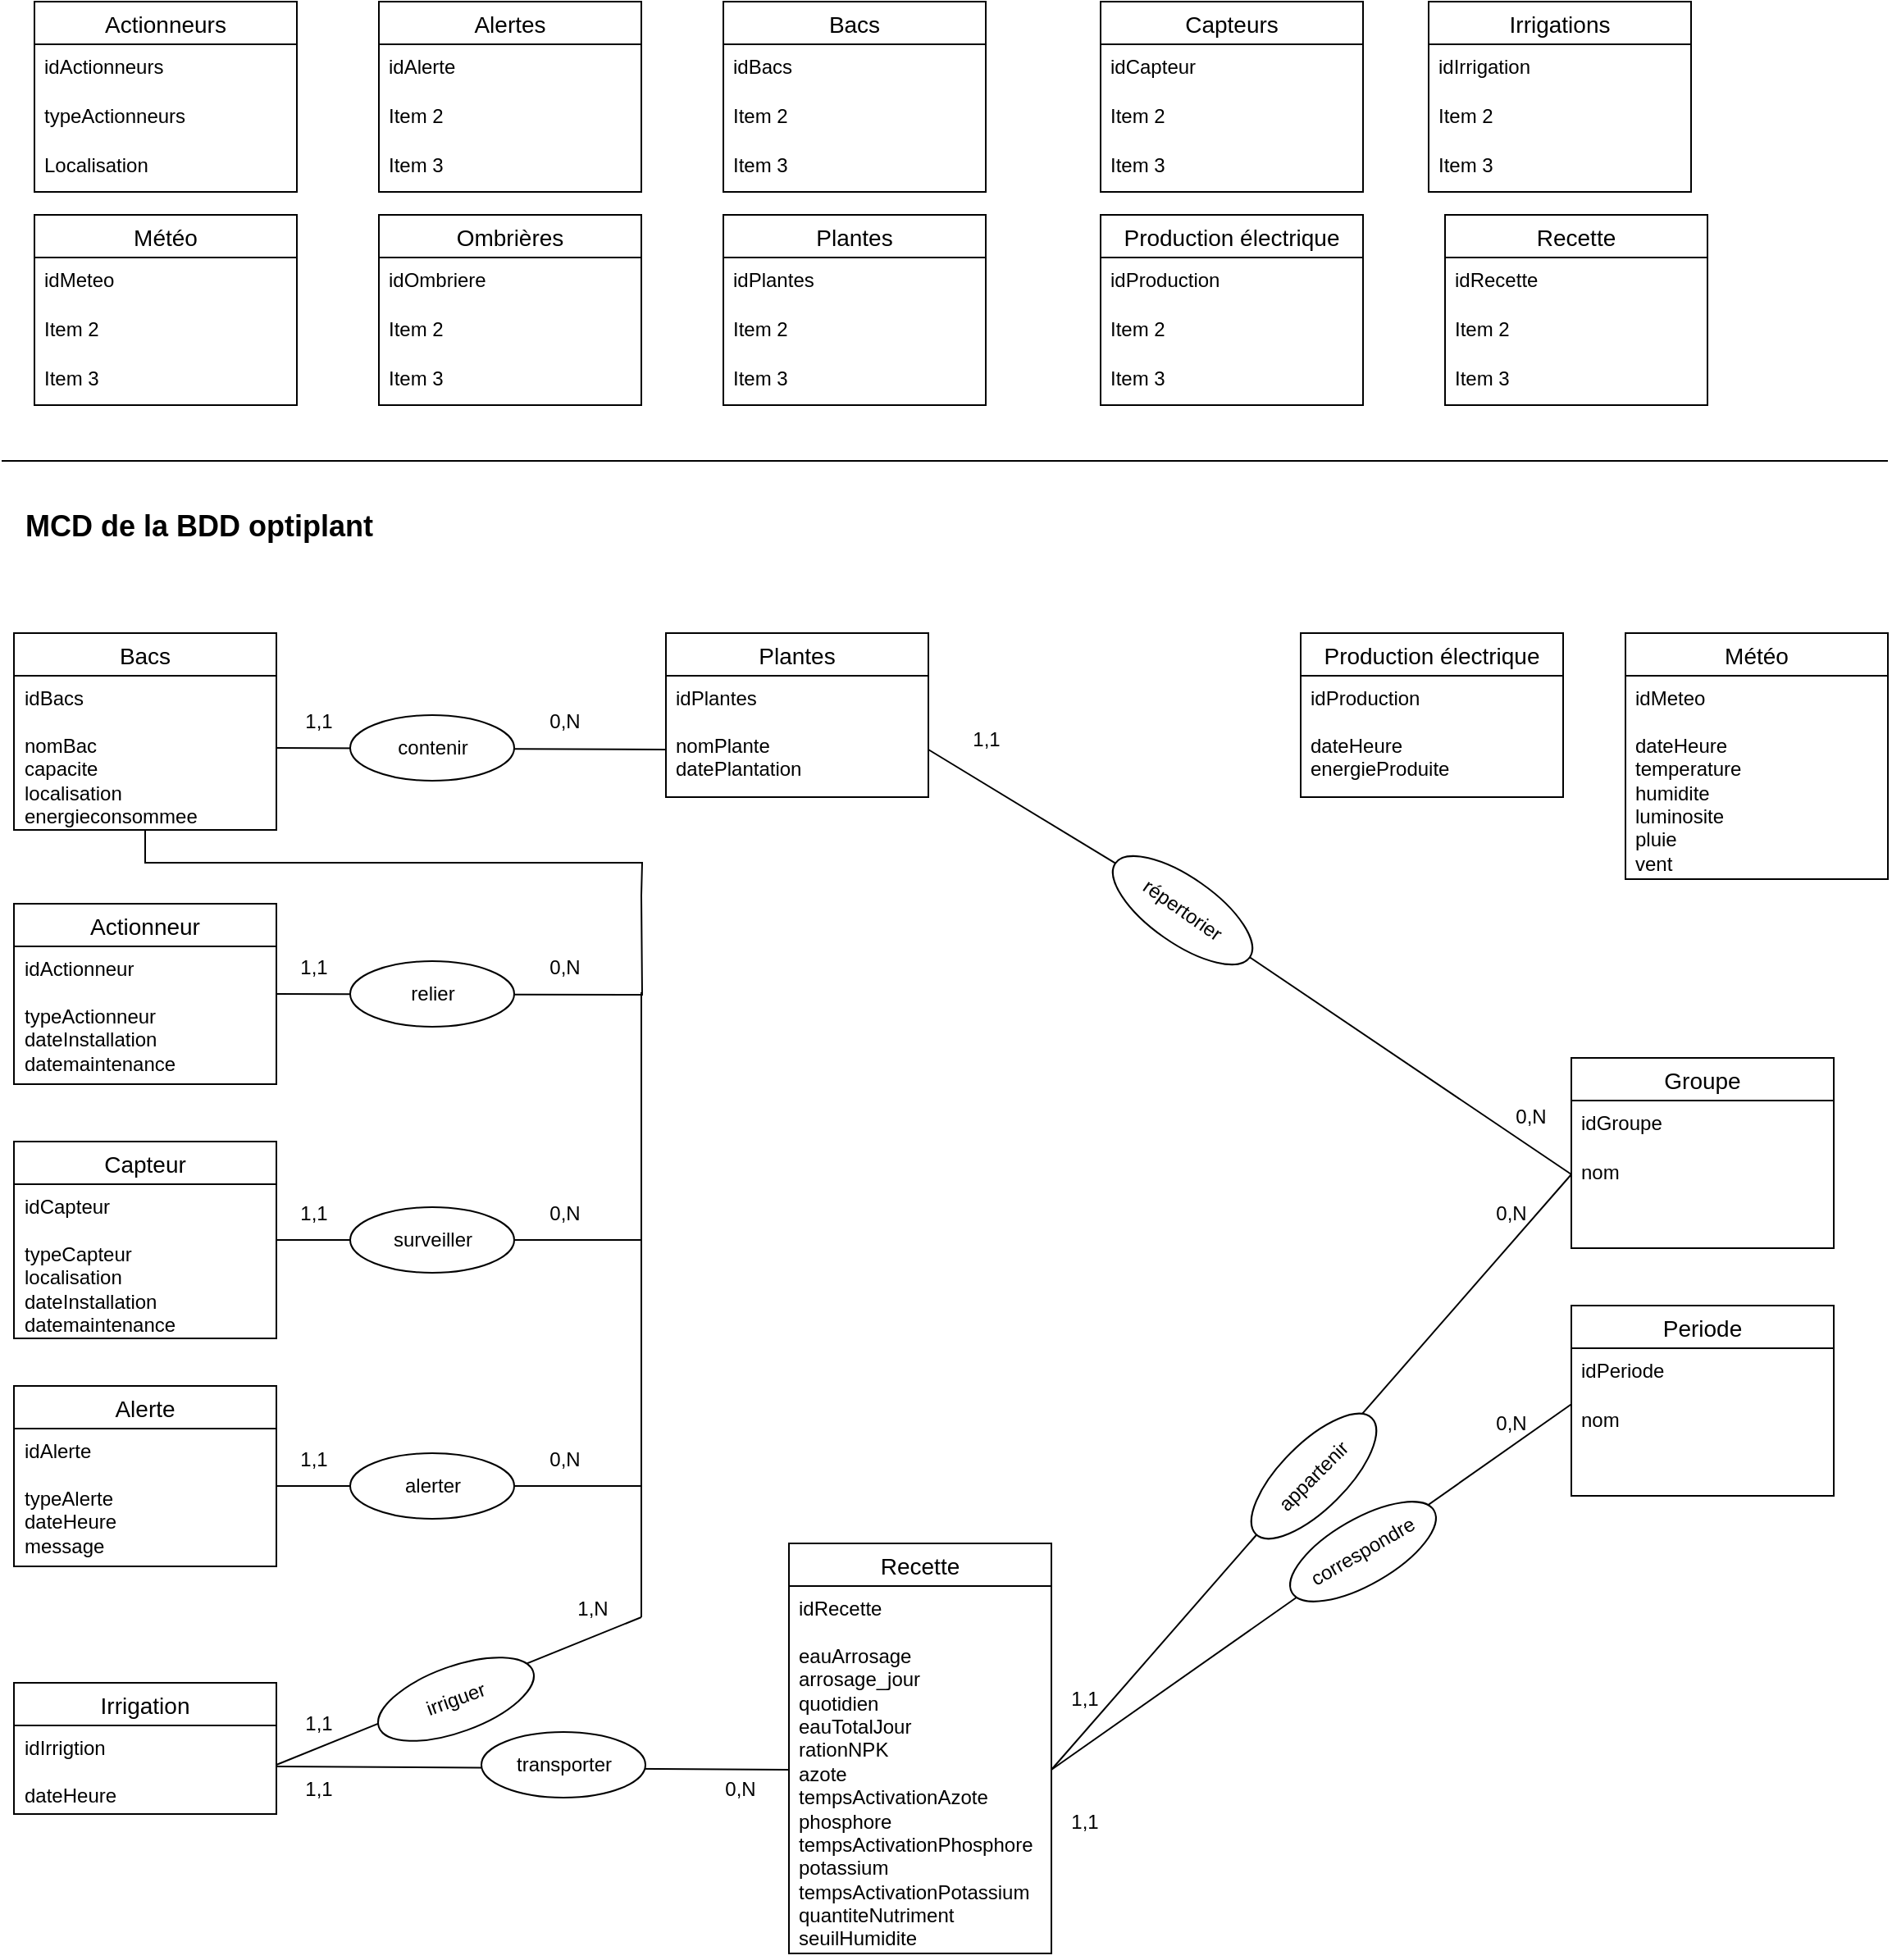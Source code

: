 <mxfile version="26.0.16">
  <diagram name="MCD" id="uWJ0e3N0dm7fcI5BOGlj">
    <mxGraphModel dx="1399" dy="1093" grid="1" gridSize="10" guides="1" tooltips="1" connect="1" arrows="1" fold="1" page="1" pageScale="1" pageWidth="1169" pageHeight="1654" math="0" shadow="0">
      <root>
        <mxCell id="T9H4gMGK_s0aDdUB7x26-0" />
        <mxCell id="T9H4gMGK_s0aDdUB7x26-1" parent="T9H4gMGK_s0aDdUB7x26-0" />
        <mxCell id="T9H4gMGK_s0aDdUB7x26-2" value="Actionneurs" style="swimlane;fontStyle=0;childLayout=stackLayout;horizontal=1;startSize=26;horizontalStack=0;resizeParent=1;resizeParentMax=0;resizeLast=0;collapsible=1;marginBottom=0;align=center;fontSize=14;movable=1;resizable=1;rotatable=1;deletable=1;editable=1;locked=0;connectable=1;" parent="T9H4gMGK_s0aDdUB7x26-1" vertex="1">
          <mxGeometry x="30" y="40" width="160" height="116" as="geometry" />
        </mxCell>
        <mxCell id="T9H4gMGK_s0aDdUB7x26-3" value="idActionneurs" style="text;strokeColor=none;fillColor=none;spacingLeft=4;spacingRight=4;overflow=hidden;rotatable=0;points=[[0,0.5],[1,0.5]];portConstraint=eastwest;fontSize=12;whiteSpace=wrap;html=1;" parent="T9H4gMGK_s0aDdUB7x26-2" vertex="1">
          <mxGeometry y="26" width="160" height="30" as="geometry" />
        </mxCell>
        <mxCell id="T9H4gMGK_s0aDdUB7x26-4" value="typeActionneurs" style="text;strokeColor=none;fillColor=none;spacingLeft=4;spacingRight=4;overflow=hidden;rotatable=0;points=[[0,0.5],[1,0.5]];portConstraint=eastwest;fontSize=12;whiteSpace=wrap;html=1;" parent="T9H4gMGK_s0aDdUB7x26-2" vertex="1">
          <mxGeometry y="56" width="160" height="30" as="geometry" />
        </mxCell>
        <mxCell id="T9H4gMGK_s0aDdUB7x26-5" value="Localisation" style="text;strokeColor=none;fillColor=none;spacingLeft=4;spacingRight=4;overflow=hidden;rotatable=0;points=[[0,0.5],[1,0.5]];portConstraint=eastwest;fontSize=12;whiteSpace=wrap;html=1;" parent="T9H4gMGK_s0aDdUB7x26-2" vertex="1">
          <mxGeometry y="86" width="160" height="30" as="geometry" />
        </mxCell>
        <mxCell id="T9H4gMGK_s0aDdUB7x26-6" value="Alertes" style="swimlane;fontStyle=0;childLayout=stackLayout;horizontal=1;startSize=26;horizontalStack=0;resizeParent=1;resizeParentMax=0;resizeLast=0;collapsible=1;marginBottom=0;align=center;fontSize=14;" parent="T9H4gMGK_s0aDdUB7x26-1" vertex="1">
          <mxGeometry x="240" y="40" width="160" height="116" as="geometry" />
        </mxCell>
        <mxCell id="T9H4gMGK_s0aDdUB7x26-7" value="idAlerte" style="text;strokeColor=none;fillColor=none;spacingLeft=4;spacingRight=4;overflow=hidden;rotatable=0;points=[[0,0.5],[1,0.5]];portConstraint=eastwest;fontSize=12;whiteSpace=wrap;html=1;" parent="T9H4gMGK_s0aDdUB7x26-6" vertex="1">
          <mxGeometry y="26" width="160" height="30" as="geometry" />
        </mxCell>
        <mxCell id="T9H4gMGK_s0aDdUB7x26-8" value="Item 2" style="text;strokeColor=none;fillColor=none;spacingLeft=4;spacingRight=4;overflow=hidden;rotatable=0;points=[[0,0.5],[1,0.5]];portConstraint=eastwest;fontSize=12;whiteSpace=wrap;html=1;" parent="T9H4gMGK_s0aDdUB7x26-6" vertex="1">
          <mxGeometry y="56" width="160" height="30" as="geometry" />
        </mxCell>
        <mxCell id="T9H4gMGK_s0aDdUB7x26-9" value="Item 3" style="text;strokeColor=none;fillColor=none;spacingLeft=4;spacingRight=4;overflow=hidden;rotatable=0;points=[[0,0.5],[1,0.5]];portConstraint=eastwest;fontSize=12;whiteSpace=wrap;html=1;" parent="T9H4gMGK_s0aDdUB7x26-6" vertex="1">
          <mxGeometry y="86" width="160" height="30" as="geometry" />
        </mxCell>
        <mxCell id="T9H4gMGK_s0aDdUB7x26-10" value="Bacs" style="swimlane;fontStyle=0;childLayout=stackLayout;horizontal=1;startSize=26;horizontalStack=0;resizeParent=1;resizeParentMax=0;resizeLast=0;collapsible=1;marginBottom=0;align=center;fontSize=14;" parent="T9H4gMGK_s0aDdUB7x26-1" vertex="1">
          <mxGeometry x="450" y="40" width="160" height="116" as="geometry" />
        </mxCell>
        <mxCell id="T9H4gMGK_s0aDdUB7x26-11" value="idBacs" style="text;strokeColor=none;fillColor=none;spacingLeft=4;spacingRight=4;overflow=hidden;rotatable=0;points=[[0,0.5],[1,0.5]];portConstraint=eastwest;fontSize=12;whiteSpace=wrap;html=1;" parent="T9H4gMGK_s0aDdUB7x26-10" vertex="1">
          <mxGeometry y="26" width="160" height="30" as="geometry" />
        </mxCell>
        <mxCell id="T9H4gMGK_s0aDdUB7x26-12" value="Item 2" style="text;strokeColor=none;fillColor=none;spacingLeft=4;spacingRight=4;overflow=hidden;rotatable=0;points=[[0,0.5],[1,0.5]];portConstraint=eastwest;fontSize=12;whiteSpace=wrap;html=1;" parent="T9H4gMGK_s0aDdUB7x26-10" vertex="1">
          <mxGeometry y="56" width="160" height="30" as="geometry" />
        </mxCell>
        <mxCell id="T9H4gMGK_s0aDdUB7x26-13" value="Item 3" style="text;strokeColor=none;fillColor=none;spacingLeft=4;spacingRight=4;overflow=hidden;rotatable=0;points=[[0,0.5],[1,0.5]];portConstraint=eastwest;fontSize=12;whiteSpace=wrap;html=1;" parent="T9H4gMGK_s0aDdUB7x26-10" vertex="1">
          <mxGeometry y="86" width="160" height="30" as="geometry" />
        </mxCell>
        <mxCell id="T9H4gMGK_s0aDdUB7x26-14" value="Capteurs" style="swimlane;fontStyle=0;childLayout=stackLayout;horizontal=1;startSize=26;horizontalStack=0;resizeParent=1;resizeParentMax=0;resizeLast=0;collapsible=1;marginBottom=0;align=center;fontSize=14;" parent="T9H4gMGK_s0aDdUB7x26-1" vertex="1">
          <mxGeometry x="680" y="40" width="160" height="116" as="geometry" />
        </mxCell>
        <mxCell id="T9H4gMGK_s0aDdUB7x26-15" value="idCapteur" style="text;strokeColor=none;fillColor=none;spacingLeft=4;spacingRight=4;overflow=hidden;rotatable=0;points=[[0,0.5],[1,0.5]];portConstraint=eastwest;fontSize=12;whiteSpace=wrap;html=1;" parent="T9H4gMGK_s0aDdUB7x26-14" vertex="1">
          <mxGeometry y="26" width="160" height="30" as="geometry" />
        </mxCell>
        <mxCell id="T9H4gMGK_s0aDdUB7x26-16" value="Item 2" style="text;strokeColor=none;fillColor=none;spacingLeft=4;spacingRight=4;overflow=hidden;rotatable=0;points=[[0,0.5],[1,0.5]];portConstraint=eastwest;fontSize=12;whiteSpace=wrap;html=1;" parent="T9H4gMGK_s0aDdUB7x26-14" vertex="1">
          <mxGeometry y="56" width="160" height="30" as="geometry" />
        </mxCell>
        <mxCell id="T9H4gMGK_s0aDdUB7x26-17" value="Item 3" style="text;strokeColor=none;fillColor=none;spacingLeft=4;spacingRight=4;overflow=hidden;rotatable=0;points=[[0,0.5],[1,0.5]];portConstraint=eastwest;fontSize=12;whiteSpace=wrap;html=1;" parent="T9H4gMGK_s0aDdUB7x26-14" vertex="1">
          <mxGeometry y="86" width="160" height="30" as="geometry" />
        </mxCell>
        <mxCell id="T9H4gMGK_s0aDdUB7x26-18" value="Irrigations" style="swimlane;fontStyle=0;childLayout=stackLayout;horizontal=1;startSize=26;horizontalStack=0;resizeParent=1;resizeParentMax=0;resizeLast=0;collapsible=1;marginBottom=0;align=center;fontSize=14;" parent="T9H4gMGK_s0aDdUB7x26-1" vertex="1">
          <mxGeometry x="880" y="40" width="160" height="116" as="geometry" />
        </mxCell>
        <mxCell id="T9H4gMGK_s0aDdUB7x26-19" value="idIrrigation" style="text;strokeColor=none;fillColor=none;spacingLeft=4;spacingRight=4;overflow=hidden;rotatable=0;points=[[0,0.5],[1,0.5]];portConstraint=eastwest;fontSize=12;whiteSpace=wrap;html=1;" parent="T9H4gMGK_s0aDdUB7x26-18" vertex="1">
          <mxGeometry y="26" width="160" height="30" as="geometry" />
        </mxCell>
        <mxCell id="T9H4gMGK_s0aDdUB7x26-20" value="Item 2" style="text;strokeColor=none;fillColor=none;spacingLeft=4;spacingRight=4;overflow=hidden;rotatable=0;points=[[0,0.5],[1,0.5]];portConstraint=eastwest;fontSize=12;whiteSpace=wrap;html=1;" parent="T9H4gMGK_s0aDdUB7x26-18" vertex="1">
          <mxGeometry y="56" width="160" height="30" as="geometry" />
        </mxCell>
        <mxCell id="T9H4gMGK_s0aDdUB7x26-21" value="Item 3" style="text;strokeColor=none;fillColor=none;spacingLeft=4;spacingRight=4;overflow=hidden;rotatable=0;points=[[0,0.5],[1,0.5]];portConstraint=eastwest;fontSize=12;whiteSpace=wrap;html=1;" parent="T9H4gMGK_s0aDdUB7x26-18" vertex="1">
          <mxGeometry y="86" width="160" height="30" as="geometry" />
        </mxCell>
        <mxCell id="T9H4gMGK_s0aDdUB7x26-22" value="Météo" style="swimlane;fontStyle=0;childLayout=stackLayout;horizontal=1;startSize=26;horizontalStack=0;resizeParent=1;resizeParentMax=0;resizeLast=0;collapsible=1;marginBottom=0;align=center;fontSize=14;" parent="T9H4gMGK_s0aDdUB7x26-1" vertex="1">
          <mxGeometry x="30" y="170" width="160" height="116" as="geometry" />
        </mxCell>
        <mxCell id="T9H4gMGK_s0aDdUB7x26-23" value="idMeteo" style="text;strokeColor=none;fillColor=none;spacingLeft=4;spacingRight=4;overflow=hidden;rotatable=0;points=[[0,0.5],[1,0.5]];portConstraint=eastwest;fontSize=12;whiteSpace=wrap;html=1;" parent="T9H4gMGK_s0aDdUB7x26-22" vertex="1">
          <mxGeometry y="26" width="160" height="30" as="geometry" />
        </mxCell>
        <mxCell id="T9H4gMGK_s0aDdUB7x26-24" value="Item 2" style="text;strokeColor=none;fillColor=none;spacingLeft=4;spacingRight=4;overflow=hidden;rotatable=0;points=[[0,0.5],[1,0.5]];portConstraint=eastwest;fontSize=12;whiteSpace=wrap;html=1;" parent="T9H4gMGK_s0aDdUB7x26-22" vertex="1">
          <mxGeometry y="56" width="160" height="30" as="geometry" />
        </mxCell>
        <mxCell id="T9H4gMGK_s0aDdUB7x26-25" value="Item 3" style="text;strokeColor=none;fillColor=none;spacingLeft=4;spacingRight=4;overflow=hidden;rotatable=0;points=[[0,0.5],[1,0.5]];portConstraint=eastwest;fontSize=12;whiteSpace=wrap;html=1;" parent="T9H4gMGK_s0aDdUB7x26-22" vertex="1">
          <mxGeometry y="86" width="160" height="30" as="geometry" />
        </mxCell>
        <mxCell id="T9H4gMGK_s0aDdUB7x26-26" value="Ombrières" style="swimlane;fontStyle=0;childLayout=stackLayout;horizontal=1;startSize=26;horizontalStack=0;resizeParent=1;resizeParentMax=0;resizeLast=0;collapsible=1;marginBottom=0;align=center;fontSize=14;" parent="T9H4gMGK_s0aDdUB7x26-1" vertex="1">
          <mxGeometry x="240" y="170" width="160" height="116" as="geometry" />
        </mxCell>
        <mxCell id="T9H4gMGK_s0aDdUB7x26-27" value="idOmbriere" style="text;strokeColor=none;fillColor=none;spacingLeft=4;spacingRight=4;overflow=hidden;rotatable=0;points=[[0,0.5],[1,0.5]];portConstraint=eastwest;fontSize=12;whiteSpace=wrap;html=1;" parent="T9H4gMGK_s0aDdUB7x26-26" vertex="1">
          <mxGeometry y="26" width="160" height="30" as="geometry" />
        </mxCell>
        <mxCell id="T9H4gMGK_s0aDdUB7x26-28" value="Item 2" style="text;strokeColor=none;fillColor=none;spacingLeft=4;spacingRight=4;overflow=hidden;rotatable=0;points=[[0,0.5],[1,0.5]];portConstraint=eastwest;fontSize=12;whiteSpace=wrap;html=1;" parent="T9H4gMGK_s0aDdUB7x26-26" vertex="1">
          <mxGeometry y="56" width="160" height="30" as="geometry" />
        </mxCell>
        <mxCell id="T9H4gMGK_s0aDdUB7x26-29" value="Item 3" style="text;strokeColor=none;fillColor=none;spacingLeft=4;spacingRight=4;overflow=hidden;rotatable=0;points=[[0,0.5],[1,0.5]];portConstraint=eastwest;fontSize=12;whiteSpace=wrap;html=1;" parent="T9H4gMGK_s0aDdUB7x26-26" vertex="1">
          <mxGeometry y="86" width="160" height="30" as="geometry" />
        </mxCell>
        <mxCell id="T9H4gMGK_s0aDdUB7x26-30" value="Plantes" style="swimlane;fontStyle=0;childLayout=stackLayout;horizontal=1;startSize=26;horizontalStack=0;resizeParent=1;resizeParentMax=0;resizeLast=0;collapsible=1;marginBottom=0;align=center;fontSize=14;" parent="T9H4gMGK_s0aDdUB7x26-1" vertex="1">
          <mxGeometry x="450" y="170" width="160" height="116" as="geometry" />
        </mxCell>
        <mxCell id="T9H4gMGK_s0aDdUB7x26-31" value="idPlantes" style="text;strokeColor=none;fillColor=none;spacingLeft=4;spacingRight=4;overflow=hidden;rotatable=0;points=[[0,0.5],[1,0.5]];portConstraint=eastwest;fontSize=12;whiteSpace=wrap;html=1;" parent="T9H4gMGK_s0aDdUB7x26-30" vertex="1">
          <mxGeometry y="26" width="160" height="30" as="geometry" />
        </mxCell>
        <mxCell id="T9H4gMGK_s0aDdUB7x26-32" value="Item 2" style="text;strokeColor=none;fillColor=none;spacingLeft=4;spacingRight=4;overflow=hidden;rotatable=0;points=[[0,0.5],[1,0.5]];portConstraint=eastwest;fontSize=12;whiteSpace=wrap;html=1;" parent="T9H4gMGK_s0aDdUB7x26-30" vertex="1">
          <mxGeometry y="56" width="160" height="30" as="geometry" />
        </mxCell>
        <mxCell id="T9H4gMGK_s0aDdUB7x26-33" value="Item 3" style="text;strokeColor=none;fillColor=none;spacingLeft=4;spacingRight=4;overflow=hidden;rotatable=0;points=[[0,0.5],[1,0.5]];portConstraint=eastwest;fontSize=12;whiteSpace=wrap;html=1;" parent="T9H4gMGK_s0aDdUB7x26-30" vertex="1">
          <mxGeometry y="86" width="160" height="30" as="geometry" />
        </mxCell>
        <mxCell id="T9H4gMGK_s0aDdUB7x26-34" value="Production électrique" style="swimlane;fontStyle=0;childLayout=stackLayout;horizontal=1;startSize=26;horizontalStack=0;resizeParent=1;resizeParentMax=0;resizeLast=0;collapsible=1;marginBottom=0;align=center;fontSize=14;" parent="T9H4gMGK_s0aDdUB7x26-1" vertex="1">
          <mxGeometry x="680" y="170" width="160" height="116" as="geometry" />
        </mxCell>
        <mxCell id="T9H4gMGK_s0aDdUB7x26-35" value="idProduction" style="text;strokeColor=none;fillColor=none;spacingLeft=4;spacingRight=4;overflow=hidden;rotatable=0;points=[[0,0.5],[1,0.5]];portConstraint=eastwest;fontSize=12;whiteSpace=wrap;html=1;" parent="T9H4gMGK_s0aDdUB7x26-34" vertex="1">
          <mxGeometry y="26" width="160" height="30" as="geometry" />
        </mxCell>
        <mxCell id="T9H4gMGK_s0aDdUB7x26-36" value="Item 2" style="text;strokeColor=none;fillColor=none;spacingLeft=4;spacingRight=4;overflow=hidden;rotatable=0;points=[[0,0.5],[1,0.5]];portConstraint=eastwest;fontSize=12;whiteSpace=wrap;html=1;" parent="T9H4gMGK_s0aDdUB7x26-34" vertex="1">
          <mxGeometry y="56" width="160" height="30" as="geometry" />
        </mxCell>
        <mxCell id="T9H4gMGK_s0aDdUB7x26-37" value="Item 3" style="text;strokeColor=none;fillColor=none;spacingLeft=4;spacingRight=4;overflow=hidden;rotatable=0;points=[[0,0.5],[1,0.5]];portConstraint=eastwest;fontSize=12;whiteSpace=wrap;html=1;" parent="T9H4gMGK_s0aDdUB7x26-34" vertex="1">
          <mxGeometry y="86" width="160" height="30" as="geometry" />
        </mxCell>
        <mxCell id="T9H4gMGK_s0aDdUB7x26-38" value="Recette" style="swimlane;fontStyle=0;childLayout=stackLayout;horizontal=1;startSize=26;horizontalStack=0;resizeParent=1;resizeParentMax=0;resizeLast=0;collapsible=1;marginBottom=0;align=center;fontSize=14;" parent="T9H4gMGK_s0aDdUB7x26-1" vertex="1">
          <mxGeometry x="890" y="170" width="160" height="116" as="geometry" />
        </mxCell>
        <mxCell id="T9H4gMGK_s0aDdUB7x26-39" value="idRecette" style="text;strokeColor=none;fillColor=none;spacingLeft=4;spacingRight=4;overflow=hidden;rotatable=0;points=[[0,0.5],[1,0.5]];portConstraint=eastwest;fontSize=12;whiteSpace=wrap;html=1;" parent="T9H4gMGK_s0aDdUB7x26-38" vertex="1">
          <mxGeometry y="26" width="160" height="30" as="geometry" />
        </mxCell>
        <mxCell id="T9H4gMGK_s0aDdUB7x26-40" value="Item 2" style="text;strokeColor=none;fillColor=none;spacingLeft=4;spacingRight=4;overflow=hidden;rotatable=0;points=[[0,0.5],[1,0.5]];portConstraint=eastwest;fontSize=12;whiteSpace=wrap;html=1;" parent="T9H4gMGK_s0aDdUB7x26-38" vertex="1">
          <mxGeometry y="56" width="160" height="30" as="geometry" />
        </mxCell>
        <mxCell id="T9H4gMGK_s0aDdUB7x26-41" value="Item 3" style="text;strokeColor=none;fillColor=none;spacingLeft=4;spacingRight=4;overflow=hidden;rotatable=0;points=[[0,0.5],[1,0.5]];portConstraint=eastwest;fontSize=12;whiteSpace=wrap;html=1;" parent="T9H4gMGK_s0aDdUB7x26-38" vertex="1">
          <mxGeometry y="86" width="160" height="30" as="geometry" />
        </mxCell>
        <mxCell id="j0MVk8MpoayFazlEa2W3-0" style="edgeStyle=orthogonalEdgeStyle;rounded=0;orthogonalLoop=1;jettySize=auto;html=1;exitX=0.5;exitY=1;exitDx=0;exitDy=0;endArrow=none;startFill=0;" edge="1" parent="T9H4gMGK_s0aDdUB7x26-1" source="nybgzaofSDxsT-tVlt5b-0">
          <mxGeometry relative="1" as="geometry">
            <mxPoint x="400" y="585" as="targetPoint" />
          </mxGeometry>
        </mxCell>
        <mxCell id="nybgzaofSDxsT-tVlt5b-0" value="Bacs" style="swimlane;fontStyle=0;childLayout=stackLayout;horizontal=1;startSize=26;horizontalStack=0;resizeParent=1;resizeParentMax=0;resizeLast=0;collapsible=1;marginBottom=0;align=center;fontSize=14;" parent="T9H4gMGK_s0aDdUB7x26-1" vertex="1">
          <mxGeometry x="17.5" y="425" width="160" height="120" as="geometry" />
        </mxCell>
        <mxCell id="nybgzaofSDxsT-tVlt5b-1" value="&lt;div&gt;idBacs&lt;/div&gt;&lt;div&gt;&lt;br&gt;&lt;/div&gt;&lt;div&gt;nomBac&lt;/div&gt;&lt;div&gt;capacite&lt;/div&gt;&lt;div&gt;localisation&lt;/div&gt;&lt;div&gt;energieconsommee&lt;/div&gt;&lt;div&gt;&lt;br&gt;&lt;/div&gt;" style="text;strokeColor=none;fillColor=none;spacingLeft=4;spacingRight=4;overflow=hidden;rotatable=0;points=[[0,0.5],[1,0.5]];portConstraint=eastwest;fontSize=12;whiteSpace=wrap;html=1;" parent="nybgzaofSDxsT-tVlt5b-0" vertex="1">
          <mxGeometry y="26" width="160" height="94" as="geometry" />
        </mxCell>
        <mxCell id="nybgzaofSDxsT-tVlt5b-4" value="Plantes" style="swimlane;fontStyle=0;childLayout=stackLayout;horizontal=1;startSize=26;horizontalStack=0;resizeParent=1;resizeParentMax=0;resizeLast=0;collapsible=1;marginBottom=0;align=center;fontSize=14;" parent="T9H4gMGK_s0aDdUB7x26-1" vertex="1">
          <mxGeometry x="415" y="425" width="160" height="100" as="geometry">
            <mxRectangle x="380" y="360" width="90" height="30" as="alternateBounds" />
          </mxGeometry>
        </mxCell>
        <mxCell id="nybgzaofSDxsT-tVlt5b-5" value="&lt;div&gt;idPlantes&lt;/div&gt;&lt;div&gt;&lt;br&gt;&lt;/div&gt;&lt;div&gt;nomPlante&lt;/div&gt;&lt;div&gt;datePlantation&lt;br&gt;&lt;/div&gt;" style="text;strokeColor=none;fillColor=none;spacingLeft=4;spacingRight=4;overflow=hidden;rotatable=0;points=[[0,0.5],[1,0.5]];portConstraint=eastwest;fontSize=12;whiteSpace=wrap;html=1;" parent="nybgzaofSDxsT-tVlt5b-4" vertex="1">
          <mxGeometry y="26" width="160" height="74" as="geometry" />
        </mxCell>
        <mxCell id="nybgzaofSDxsT-tVlt5b-12" value="" style="endArrow=none;html=1;rounded=0;entryX=0;entryY=0.5;entryDx=0;entryDy=0;" parent="T9H4gMGK_s0aDdUB7x26-1" edge="1">
          <mxGeometry relative="1" as="geometry">
            <mxPoint x="177.5" y="495" as="sourcePoint" />
            <mxPoint x="415" y="496" as="targetPoint" />
          </mxGeometry>
        </mxCell>
        <mxCell id="nybgzaofSDxsT-tVlt5b-9" value="contenir" style="ellipse;whiteSpace=wrap;html=1;align=center;" parent="T9H4gMGK_s0aDdUB7x26-1" vertex="1">
          <mxGeometry x="222.5" y="475" width="100" height="40" as="geometry" />
        </mxCell>
        <mxCell id="gFLPSM0X9cLNO_FBiv-f-0" value="1,1" style="text;html=1;align=center;verticalAlign=middle;resizable=0;points=[];autosize=1;strokeColor=none;fillColor=none;" parent="T9H4gMGK_s0aDdUB7x26-1" vertex="1">
          <mxGeometry x="182.5" y="464" width="40" height="30" as="geometry" />
        </mxCell>
        <mxCell id="gFLPSM0X9cLNO_FBiv-f-2" value="0,N" style="text;html=1;align=center;verticalAlign=middle;resizable=0;points=[];autosize=1;strokeColor=none;fillColor=none;" parent="T9H4gMGK_s0aDdUB7x26-1" vertex="1">
          <mxGeometry x="332.5" y="464" width="40" height="30" as="geometry" />
        </mxCell>
        <mxCell id="gFLPSM0X9cLNO_FBiv-f-3" value="" style="endArrow=none;html=1;rounded=0;" parent="T9H4gMGK_s0aDdUB7x26-1" edge="1">
          <mxGeometry width="50" height="50" relative="1" as="geometry">
            <mxPoint x="10" y="320" as="sourcePoint" />
            <mxPoint x="1160" y="320" as="targetPoint" />
          </mxGeometry>
        </mxCell>
        <mxCell id="gFLPSM0X9cLNO_FBiv-f-8" value="Actionneur" style="swimlane;fontStyle=0;childLayout=stackLayout;horizontal=1;startSize=26;horizontalStack=0;resizeParent=1;resizeParentMax=0;resizeLast=0;collapsible=1;marginBottom=0;align=center;fontSize=14;" parent="T9H4gMGK_s0aDdUB7x26-1" vertex="1">
          <mxGeometry x="17.5" y="590" width="160" height="110" as="geometry" />
        </mxCell>
        <mxCell id="gFLPSM0X9cLNO_FBiv-f-9" value="&lt;div&gt;idActionneur&lt;/div&gt;&lt;div&gt;&lt;br&gt;&lt;/div&gt;&lt;div&gt;typeActionneur&lt;/div&gt;&lt;div&gt;dateInstallation&lt;/div&gt;&lt;div&gt;datemaintenance&lt;br&gt;&lt;/div&gt;" style="text;strokeColor=none;fillColor=none;spacingLeft=4;spacingRight=4;overflow=hidden;rotatable=0;points=[[0,0.5],[1,0.5]];portConstraint=eastwest;fontSize=12;whiteSpace=wrap;html=1;" parent="gFLPSM0X9cLNO_FBiv-f-8" vertex="1">
          <mxGeometry y="26" width="160" height="84" as="geometry" />
        </mxCell>
        <mxCell id="gFLPSM0X9cLNO_FBiv-f-16" value="" style="endArrow=none;html=1;rounded=0;edgeStyle=orthogonalEdgeStyle;" parent="T9H4gMGK_s0aDdUB7x26-1" edge="1">
          <mxGeometry relative="1" as="geometry">
            <mxPoint x="177.5" y="645" as="sourcePoint" />
            <mxPoint x="400" y="585" as="targetPoint" />
          </mxGeometry>
        </mxCell>
        <mxCell id="gFLPSM0X9cLNO_FBiv-f-17" value="relier" style="ellipse;whiteSpace=wrap;html=1;align=center;" parent="T9H4gMGK_s0aDdUB7x26-1" vertex="1">
          <mxGeometry x="222.5" y="625" width="100" height="40" as="geometry" />
        </mxCell>
        <mxCell id="gFLPSM0X9cLNO_FBiv-f-18" value="1,1" style="text;html=1;align=center;verticalAlign=middle;resizable=0;points=[];autosize=1;strokeColor=none;fillColor=none;" parent="T9H4gMGK_s0aDdUB7x26-1" vertex="1">
          <mxGeometry x="180" y="614" width="40" height="30" as="geometry" />
        </mxCell>
        <mxCell id="gFLPSM0X9cLNO_FBiv-f-19" value="0,N" style="text;html=1;align=center;verticalAlign=middle;resizable=0;points=[];autosize=1;strokeColor=none;fillColor=none;" parent="T9H4gMGK_s0aDdUB7x26-1" vertex="1">
          <mxGeometry x="332.5" y="614" width="40" height="30" as="geometry" />
        </mxCell>
        <mxCell id="gFLPSM0X9cLNO_FBiv-f-28" value="Capteur" style="swimlane;fontStyle=0;childLayout=stackLayout;horizontal=1;startSize=26;horizontalStack=0;resizeParent=1;resizeParentMax=0;resizeLast=0;collapsible=1;marginBottom=0;align=center;fontSize=14;" parent="T9H4gMGK_s0aDdUB7x26-1" vertex="1">
          <mxGeometry x="17.5" y="735" width="160" height="120" as="geometry" />
        </mxCell>
        <mxCell id="gFLPSM0X9cLNO_FBiv-f-29" value="&lt;div&gt;idCapteur&lt;/div&gt;&lt;div&gt;&lt;br&gt;&lt;/div&gt;&lt;div&gt;typeCapteur&lt;/div&gt;&lt;div&gt;localisation&lt;/div&gt;&lt;div&gt;dateInstallation&lt;/div&gt;&lt;div&gt;datemaintenance&lt;br&gt;&lt;/div&gt;" style="text;strokeColor=none;fillColor=none;spacingLeft=4;spacingRight=4;overflow=hidden;rotatable=0;points=[[0,0.5],[1,0.5]];portConstraint=eastwest;fontSize=12;whiteSpace=wrap;html=1;" parent="gFLPSM0X9cLNO_FBiv-f-28" vertex="1">
          <mxGeometry y="26" width="160" height="94" as="geometry" />
        </mxCell>
        <mxCell id="gFLPSM0X9cLNO_FBiv-f-36" value="" style="endArrow=none;html=1;rounded=0;" parent="T9H4gMGK_s0aDdUB7x26-1" edge="1">
          <mxGeometry relative="1" as="geometry">
            <mxPoint x="177.5" y="795" as="sourcePoint" />
            <mxPoint x="400" y="795" as="targetPoint" />
          </mxGeometry>
        </mxCell>
        <mxCell id="gFLPSM0X9cLNO_FBiv-f-37" value="surveiller" style="ellipse;whiteSpace=wrap;html=1;align=center;" parent="T9H4gMGK_s0aDdUB7x26-1" vertex="1">
          <mxGeometry x="222.5" y="775" width="100" height="40" as="geometry" />
        </mxCell>
        <mxCell id="gFLPSM0X9cLNO_FBiv-f-38" value="1,1" style="text;html=1;align=center;verticalAlign=middle;resizable=0;points=[];autosize=1;strokeColor=none;fillColor=none;" parent="T9H4gMGK_s0aDdUB7x26-1" vertex="1">
          <mxGeometry x="180" y="764" width="40" height="30" as="geometry" />
        </mxCell>
        <mxCell id="gFLPSM0X9cLNO_FBiv-f-39" value="0,N" style="text;html=1;align=center;verticalAlign=middle;resizable=0;points=[];autosize=1;strokeColor=none;fillColor=none;" parent="T9H4gMGK_s0aDdUB7x26-1" vertex="1">
          <mxGeometry x="332.5" y="764" width="40" height="30" as="geometry" />
        </mxCell>
        <mxCell id="gFLPSM0X9cLNO_FBiv-f-40" value="Alerte" style="swimlane;fontStyle=0;childLayout=stackLayout;horizontal=1;startSize=26;horizontalStack=0;resizeParent=1;resizeParentMax=0;resizeLast=0;collapsible=1;marginBottom=0;align=center;fontSize=14;" parent="T9H4gMGK_s0aDdUB7x26-1" vertex="1">
          <mxGeometry x="17.5" y="884" width="160" height="110" as="geometry" />
        </mxCell>
        <mxCell id="gFLPSM0X9cLNO_FBiv-f-41" value="&lt;div&gt;idAlerte&lt;/div&gt;&lt;div&gt;&lt;br&gt;&lt;/div&gt;&lt;div&gt;typeAlerte&lt;/div&gt;&lt;div&gt;dateHeure&lt;/div&gt;&lt;div&gt;message&lt;br&gt;&lt;/div&gt;" style="text;strokeColor=none;fillColor=none;spacingLeft=4;spacingRight=4;overflow=hidden;rotatable=0;points=[[0,0.5],[1,0.5]];portConstraint=eastwest;fontSize=12;whiteSpace=wrap;html=1;" parent="gFLPSM0X9cLNO_FBiv-f-40" vertex="1">
          <mxGeometry y="26" width="160" height="84" as="geometry" />
        </mxCell>
        <mxCell id="gFLPSM0X9cLNO_FBiv-f-48" value="" style="endArrow=none;html=1;rounded=0;" parent="T9H4gMGK_s0aDdUB7x26-1" edge="1">
          <mxGeometry relative="1" as="geometry">
            <mxPoint x="177.5" y="945" as="sourcePoint" />
            <mxPoint x="400" y="945" as="targetPoint" />
          </mxGeometry>
        </mxCell>
        <mxCell id="gFLPSM0X9cLNO_FBiv-f-49" value="alerter" style="ellipse;whiteSpace=wrap;html=1;align=center;" parent="T9H4gMGK_s0aDdUB7x26-1" vertex="1">
          <mxGeometry x="222.5" y="925" width="100" height="40" as="geometry" />
        </mxCell>
        <mxCell id="gFLPSM0X9cLNO_FBiv-f-50" value="1,1" style="text;html=1;align=center;verticalAlign=middle;resizable=0;points=[];autosize=1;strokeColor=none;fillColor=none;" parent="T9H4gMGK_s0aDdUB7x26-1" vertex="1">
          <mxGeometry x="180" y="914" width="40" height="30" as="geometry" />
        </mxCell>
        <mxCell id="gFLPSM0X9cLNO_FBiv-f-51" value="0,N" style="text;html=1;align=center;verticalAlign=middle;resizable=0;points=[];autosize=1;strokeColor=none;fillColor=none;" parent="T9H4gMGK_s0aDdUB7x26-1" vertex="1">
          <mxGeometry x="332.5" y="914" width="40" height="30" as="geometry" />
        </mxCell>
        <mxCell id="gFLPSM0X9cLNO_FBiv-f-129" value="0,N" style="text;html=1;align=center;verticalAlign=middle;resizable=0;points=[];autosize=1;strokeColor=none;fillColor=none;" parent="T9H4gMGK_s0aDdUB7x26-1" vertex="1">
          <mxGeometry x="922" y="705" width="40" height="30" as="geometry" />
        </mxCell>
        <mxCell id="gFLPSM0X9cLNO_FBiv-f-131" value="&amp;nbsp;" style="text;strokeColor=none;fillColor=none;spacingLeft=4;spacingRight=4;overflow=hidden;rotatable=0;points=[[0,0.5],[1,0.5]];portConstraint=eastwest;fontSize=12;whiteSpace=wrap;html=1;" parent="T9H4gMGK_s0aDdUB7x26-1" vertex="1">
          <mxGeometry x="938.5" y="764" width="160" height="30" as="geometry" />
        </mxCell>
        <mxCell id="gFLPSM0X9cLNO_FBiv-f-145" value="Groupe" style="swimlane;fontStyle=0;childLayout=stackLayout;horizontal=1;startSize=26;horizontalStack=0;resizeParent=1;resizeParentMax=0;resizeLast=0;collapsible=1;marginBottom=0;align=center;fontSize=14;" parent="T9H4gMGK_s0aDdUB7x26-1" vertex="1">
          <mxGeometry x="967" y="684" width="160" height="116" as="geometry">
            <mxRectangle x="380" y="360" width="90" height="30" as="alternateBounds" />
          </mxGeometry>
        </mxCell>
        <mxCell id="gFLPSM0X9cLNO_FBiv-f-146" value="idGroupe" style="text;strokeColor=none;fillColor=none;spacingLeft=4;spacingRight=4;overflow=hidden;rotatable=0;points=[[0,0.5],[1,0.5]];portConstraint=eastwest;fontSize=12;whiteSpace=wrap;html=1;" parent="gFLPSM0X9cLNO_FBiv-f-145" vertex="1">
          <mxGeometry y="26" width="160" height="30" as="geometry" />
        </mxCell>
        <mxCell id="gFLPSM0X9cLNO_FBiv-f-147" value="nom" style="text;strokeColor=none;fillColor=none;spacingLeft=4;spacingRight=4;overflow=hidden;rotatable=0;points=[[0,0.5],[1,0.5]];portConstraint=eastwest;fontSize=12;whiteSpace=wrap;html=1;" parent="gFLPSM0X9cLNO_FBiv-f-145" vertex="1">
          <mxGeometry y="56" width="160" height="30" as="geometry" />
        </mxCell>
        <mxCell id="gFLPSM0X9cLNO_FBiv-f-148" value="&amp;nbsp;" style="text;strokeColor=none;fillColor=none;spacingLeft=4;spacingRight=4;overflow=hidden;rotatable=0;points=[[0,0.5],[1,0.5]];portConstraint=eastwest;fontSize=12;whiteSpace=wrap;html=1;" parent="gFLPSM0X9cLNO_FBiv-f-145" vertex="1">
          <mxGeometry y="86" width="160" height="30" as="geometry" />
        </mxCell>
        <mxCell id="gFLPSM0X9cLNO_FBiv-f-149" value="" style="endArrow=none;html=1;rounded=0;entryX=0;entryY=0.5;entryDx=0;entryDy=0;exitX=1;exitY=0.5;exitDx=0;exitDy=0;" parent="T9H4gMGK_s0aDdUB7x26-1" target="gFLPSM0X9cLNO_FBiv-f-147" edge="1" source="gFLPSM0X9cLNO_FBiv-f-178">
          <mxGeometry relative="1" as="geometry">
            <mxPoint x="660" y="1165" as="sourcePoint" />
            <mxPoint x="692.5" y="1245" as="targetPoint" />
          </mxGeometry>
        </mxCell>
        <mxCell id="gFLPSM0X9cLNO_FBiv-f-150" value="appartenir" style="ellipse;whiteSpace=wrap;html=1;align=center;rotation=-45;" parent="T9H4gMGK_s0aDdUB7x26-1" vertex="1">
          <mxGeometry x="760" y="919" width="100" height="40" as="geometry" />
        </mxCell>
        <mxCell id="gFLPSM0X9cLNO_FBiv-f-151" value="1,1" style="text;html=1;align=center;verticalAlign=middle;resizable=0;points=[];autosize=1;strokeColor=none;fillColor=none;" parent="T9H4gMGK_s0aDdUB7x26-1" vertex="1">
          <mxGeometry x="650" y="1135" width="40" height="30" as="geometry" />
        </mxCell>
        <mxCell id="gFLPSM0X9cLNO_FBiv-f-152" value="0,N" style="text;html=1;align=center;verticalAlign=middle;resizable=0;points=[];autosize=1;strokeColor=none;fillColor=none;" parent="T9H4gMGK_s0aDdUB7x26-1" vertex="1">
          <mxGeometry x="910" y="764" width="40" height="30" as="geometry" />
        </mxCell>
        <mxCell id="gFLPSM0X9cLNO_FBiv-f-153" value="&amp;nbsp;" style="text;strokeColor=none;fillColor=none;spacingLeft=4;spacingRight=4;overflow=hidden;rotatable=0;points=[[0,0.5],[1,0.5]];portConstraint=eastwest;fontSize=12;whiteSpace=wrap;html=1;" parent="T9H4gMGK_s0aDdUB7x26-1" vertex="1">
          <mxGeometry x="967" y="878" width="160" height="30" as="geometry" />
        </mxCell>
        <mxCell id="gFLPSM0X9cLNO_FBiv-f-154" value="" style="endArrow=none;html=1;rounded=0;entryX=-0.001;entryY=0.142;entryDx=0;entryDy=0;exitX=1;exitY=0.5;exitDx=0;exitDy=0;entryPerimeter=0;" parent="T9H4gMGK_s0aDdUB7x26-1" source="gFLPSM0X9cLNO_FBiv-f-178" target="gFLPSM0X9cLNO_FBiv-f-161" edge="1">
          <mxGeometry relative="1" as="geometry">
            <mxPoint x="907.355" y="1009.645" as="sourcePoint" />
            <mxPoint x="727.5" y="1375" as="targetPoint" />
          </mxGeometry>
        </mxCell>
        <mxCell id="gFLPSM0X9cLNO_FBiv-f-155" value="1,1" style="text;html=1;align=center;verticalAlign=middle;resizable=0;points=[];autosize=1;strokeColor=none;fillColor=none;" parent="T9H4gMGK_s0aDdUB7x26-1" vertex="1">
          <mxGeometry x="650" y="1060" width="40" height="30" as="geometry" />
        </mxCell>
        <mxCell id="gFLPSM0X9cLNO_FBiv-f-156" value="0,N" style="text;html=1;align=center;verticalAlign=middle;resizable=0;points=[];autosize=1;strokeColor=none;fillColor=none;" parent="T9H4gMGK_s0aDdUB7x26-1" vertex="1">
          <mxGeometry x="910" y="892" width="40" height="30" as="geometry" />
        </mxCell>
        <mxCell id="gFLPSM0X9cLNO_FBiv-f-159" value="Periode" style="swimlane;fontStyle=0;childLayout=stackLayout;horizontal=1;startSize=26;horizontalStack=0;resizeParent=1;resizeParentMax=0;resizeLast=0;collapsible=1;marginBottom=0;align=center;fontSize=14;" parent="T9H4gMGK_s0aDdUB7x26-1" vertex="1">
          <mxGeometry x="967" y="835" width="160" height="116" as="geometry">
            <mxRectangle x="380" y="360" width="90" height="30" as="alternateBounds" />
          </mxGeometry>
        </mxCell>
        <mxCell id="gFLPSM0X9cLNO_FBiv-f-160" value="idPeriode" style="text;strokeColor=none;fillColor=none;spacingLeft=4;spacingRight=4;overflow=hidden;rotatable=0;points=[[0,0.5],[1,0.5]];portConstraint=eastwest;fontSize=12;whiteSpace=wrap;html=1;" parent="gFLPSM0X9cLNO_FBiv-f-159" vertex="1">
          <mxGeometry y="26" width="160" height="30" as="geometry" />
        </mxCell>
        <mxCell id="gFLPSM0X9cLNO_FBiv-f-161" value="nom" style="text;strokeColor=none;fillColor=none;spacingLeft=4;spacingRight=4;overflow=hidden;rotatable=0;points=[[0,0.5],[1,0.5]];portConstraint=eastwest;fontSize=12;whiteSpace=wrap;html=1;" parent="gFLPSM0X9cLNO_FBiv-f-159" vertex="1">
          <mxGeometry y="56" width="160" height="30" as="geometry" />
        </mxCell>
        <mxCell id="gFLPSM0X9cLNO_FBiv-f-162" value="&amp;nbsp;" style="text;strokeColor=none;fillColor=none;spacingLeft=4;spacingRight=4;overflow=hidden;rotatable=0;points=[[0,0.5],[1,0.5]];portConstraint=eastwest;fontSize=12;whiteSpace=wrap;html=1;" parent="gFLPSM0X9cLNO_FBiv-f-159" vertex="1">
          <mxGeometry y="86" width="160" height="30" as="geometry" />
        </mxCell>
        <mxCell id="gFLPSM0X9cLNO_FBiv-f-169" value="Irrigation" style="swimlane;fontStyle=0;childLayout=stackLayout;horizontal=1;startSize=26;horizontalStack=0;resizeParent=1;resizeParentMax=0;resizeLast=0;collapsible=1;marginBottom=0;align=center;fontSize=14;" parent="T9H4gMGK_s0aDdUB7x26-1" vertex="1">
          <mxGeometry x="17.5" y="1065" width="160" height="80" as="geometry" />
        </mxCell>
        <mxCell id="gFLPSM0X9cLNO_FBiv-f-170" value="&lt;div&gt;idIrrigtion&lt;/div&gt;&lt;div&gt;&lt;br&gt;&lt;/div&gt;&lt;div&gt;dateHeure&lt;/div&gt;&lt;div&gt;&lt;br&gt;&lt;/div&gt;" style="text;strokeColor=none;fillColor=none;spacingLeft=4;spacingRight=4;overflow=hidden;rotatable=0;points=[[0,0.5],[1,0.5]];portConstraint=eastwest;fontSize=12;whiteSpace=wrap;html=1;" parent="gFLPSM0X9cLNO_FBiv-f-169" vertex="1">
          <mxGeometry y="26" width="160" height="54" as="geometry" />
        </mxCell>
        <mxCell id="gFLPSM0X9cLNO_FBiv-f-173" value="" style="endArrow=none;html=1;rounded=0;" parent="T9H4gMGK_s0aDdUB7x26-1" edge="1">
          <mxGeometry relative="1" as="geometry">
            <mxPoint x="177.5" y="1115" as="sourcePoint" />
            <mxPoint x="400" y="1025" as="targetPoint" />
          </mxGeometry>
        </mxCell>
        <mxCell id="gFLPSM0X9cLNO_FBiv-f-174" value="irriguer" style="ellipse;whiteSpace=wrap;html=1;align=center;rotation=-20;" parent="T9H4gMGK_s0aDdUB7x26-1" vertex="1">
          <mxGeometry x="237" y="1055" width="100" height="40" as="geometry" />
        </mxCell>
        <mxCell id="gFLPSM0X9cLNO_FBiv-f-175" value="1,1" style="text;html=1;align=center;verticalAlign=middle;resizable=0;points=[];autosize=1;strokeColor=none;fillColor=none;" parent="T9H4gMGK_s0aDdUB7x26-1" vertex="1">
          <mxGeometry x="182.5" y="1075" width="40" height="30" as="geometry" />
        </mxCell>
        <mxCell id="gFLPSM0X9cLNO_FBiv-f-176" value="1,N" style="text;html=1;align=center;verticalAlign=middle;resizable=0;points=[];autosize=1;strokeColor=none;fillColor=none;" parent="T9H4gMGK_s0aDdUB7x26-1" vertex="1">
          <mxGeometry x="350" y="1005" width="40" height="30" as="geometry" />
        </mxCell>
        <mxCell id="gFLPSM0X9cLNO_FBiv-f-177" value="Recette" style="swimlane;fontStyle=0;childLayout=stackLayout;horizontal=1;startSize=26;horizontalStack=0;resizeParent=1;resizeParentMax=0;resizeLast=0;collapsible=1;marginBottom=0;align=center;fontSize=14;" parent="T9H4gMGK_s0aDdUB7x26-1" vertex="1">
          <mxGeometry x="490" y="980" width="160" height="250" as="geometry">
            <mxRectangle x="380" y="360" width="90" height="30" as="alternateBounds" />
          </mxGeometry>
        </mxCell>
        <mxCell id="gFLPSM0X9cLNO_FBiv-f-178" value="&lt;div&gt;idRecette&lt;br&gt;&lt;/div&gt;&lt;div&gt;&lt;br&gt;&lt;/div&gt;&lt;div&gt;eauArrosage&lt;/div&gt;&lt;div&gt;&lt;div&gt;arrosage_jour&lt;/div&gt;&lt;div&gt;quotidien&lt;/div&gt;&lt;div&gt;eauTotalJour&lt;/div&gt;&lt;div&gt;&lt;span style=&quot;font-weight: normal;&quot;&gt;rationNPK&lt;/span&gt;&lt;br&gt;azote&lt;br&gt;tempsActivationAzote&lt;br&gt;phosphore&lt;br&gt;tempsActivationPhosphore&lt;br&gt;potassium&lt;/div&gt;&lt;div&gt;tempsActivationPotassium&lt;br&gt;quantiteNutriment&lt;br&gt;seuilHumidite&lt;br&gt;&lt;br&gt;&lt;br&gt;&lt;table data-uniqueid=&quot;1690266209&quot; class=&quot;table table-striped table-hover table-sm table_results data ajax w-auto&quot;&gt;&lt;thead&gt;&lt;tr&gt;&lt;th data-column=&quot;rationNPK&quot; class=&quot;draggable position-sticky text-end&quot;&gt;&lt;span style=&quot;font-weight: normal;&quot;&gt;&lt;br&gt;        &lt;br&gt;  &lt;/span&gt;&lt;/th&gt;  &lt;th data-column=&quot;azote&quot; class=&quot;draggable position-sticky text-end&quot;&gt;&lt;br&gt;&lt;br&gt;        &lt;br&gt;  &lt;/th&gt;  &lt;th data-column=&quot;tempsActivationAzote&quot; class=&quot;draggable position-sticky text-end&quot;&gt;&lt;br&gt;&lt;br&gt;        &lt;br&gt;  &lt;/th&gt;  &lt;th data-column=&quot;phosphore&quot; class=&quot;draggable position-sticky text-end&quot;&gt;&lt;br&gt;&lt;br&gt;        &lt;br&gt;  &lt;/th&gt;  &lt;th data-column=&quot;tempsActivationPhosphore&quot; class=&quot;draggable position-sticky text-end&quot;&gt;&lt;br&gt;&lt;br&gt;        &lt;br&gt;  &lt;/th&gt;  &lt;th data-column=&quot;potassium&quot; class=&quot;draggable position-sticky text-end&quot;&gt;&lt;br&gt;&lt;br&gt;        &lt;br&gt;  &lt;/th&gt;  &lt;th data-column=&quot;tempsActivationPotassium&quot; class=&quot;draggable position-sticky text-end&quot;&gt;&lt;br&gt;&lt;br&gt;        &lt;br&gt;  &lt;/th&gt;  &lt;th data-column=&quot;quantiteNutriment&quot; class=&quot;draggable position-sticky text-end&quot;&gt;&lt;br&gt;&lt;br&gt;        &lt;br&gt;  &lt;/th&gt;  &lt;th data-column=&quot;seuilHumidite&quot; class=&quot;draggable position-sticky text-end&quot;&gt;&lt;br&gt;&lt;br&gt;        &lt;br&gt;  &lt;/th&gt;      &lt;td colspan=&quot;4&quot; class=&quot;d-print-none&quot;&gt;&lt;br&gt;&lt;/td&gt;&lt;/tr&gt;&lt;/thead&gt;&lt;/table&gt;&lt;/div&gt;&lt;/div&gt;&lt;div&gt;&lt;br&gt;&lt;/div&gt;" style="text;strokeColor=none;fillColor=none;spacingLeft=4;spacingRight=4;overflow=hidden;rotatable=0;points=[[0,0.5],[1,0.5]];portConstraint=eastwest;fontSize=12;whiteSpace=wrap;html=1;" parent="gFLPSM0X9cLNO_FBiv-f-177" vertex="1">
          <mxGeometry y="26" width="160" height="224" as="geometry" />
        </mxCell>
        <mxCell id="gFLPSM0X9cLNO_FBiv-f-182" value="1,1" style="text;html=1;align=center;verticalAlign=middle;resizable=0;points=[];autosize=1;strokeColor=none;fillColor=none;" parent="T9H4gMGK_s0aDdUB7x26-1" vertex="1">
          <mxGeometry x="182.5" y="1115" width="40" height="30" as="geometry" />
        </mxCell>
        <mxCell id="gFLPSM0X9cLNO_FBiv-f-183" value="0,N" style="text;html=1;align=center;verticalAlign=middle;resizable=0;points=[];autosize=1;strokeColor=none;fillColor=none;" parent="T9H4gMGK_s0aDdUB7x26-1" vertex="1">
          <mxGeometry x="440" y="1115" width="40" height="30" as="geometry" />
        </mxCell>
        <mxCell id="gFLPSM0X9cLNO_FBiv-f-184" value="" style="endArrow=none;html=1;rounded=0;entryX=0;entryY=0.5;entryDx=0;entryDy=0;exitX=1;exitY=0.5;exitDx=0;exitDy=0;" parent="T9H4gMGK_s0aDdUB7x26-1" target="gFLPSM0X9cLNO_FBiv-f-178" edge="1">
          <mxGeometry relative="1" as="geometry">
            <mxPoint x="177.5" y="1116" as="sourcePoint" />
            <mxPoint x="256.699" y="1170" as="targetPoint" />
          </mxGeometry>
        </mxCell>
        <mxCell id="gFLPSM0X9cLNO_FBiv-f-206" style="rounded=0;orthogonalLoop=1;jettySize=auto;html=1;entryX=0;entryY=0.5;entryDx=0;entryDy=0;endArrow=none;startFill=0;exitX=1;exitY=0.5;exitDx=0;exitDy=0;" parent="T9H4gMGK_s0aDdUB7x26-1" source="gFLPSM0X9cLNO_FBiv-f-207" target="gFLPSM0X9cLNO_FBiv-f-147" edge="1">
          <mxGeometry relative="1" as="geometry">
            <mxPoint x="820" y="1025" as="targetPoint" />
            <mxPoint x="575" y="496" as="sourcePoint" />
            <Array as="points" />
          </mxGeometry>
        </mxCell>
        <mxCell id="gFLPSM0X9cLNO_FBiv-f-191" value="1,1" style="text;html=1;align=center;verticalAlign=middle;resizable=0;points=[];autosize=1;strokeColor=none;fillColor=none;" parent="T9H4gMGK_s0aDdUB7x26-1" vertex="1">
          <mxGeometry x="590" y="475" width="40" height="30" as="geometry" />
        </mxCell>
        <mxCell id="j0MVk8MpoayFazlEa2W3-1" value="" style="endArrow=none;html=1;rounded=0;" edge="1" parent="T9H4gMGK_s0aDdUB7x26-1">
          <mxGeometry width="50" height="50" relative="1" as="geometry">
            <mxPoint x="400" y="1025" as="sourcePoint" />
            <mxPoint x="400" y="644" as="targetPoint" />
          </mxGeometry>
        </mxCell>
        <mxCell id="j0MVk8MpoayFazlEa2W3-2" value="" style="rounded=0;orthogonalLoop=1;jettySize=auto;html=1;entryX=0;entryY=0.5;entryDx=0;entryDy=0;endArrow=none;startFill=0;exitX=1;exitY=0.5;exitDx=0;exitDy=0;" edge="1" parent="T9H4gMGK_s0aDdUB7x26-1" target="gFLPSM0X9cLNO_FBiv-f-207">
          <mxGeometry relative="1" as="geometry">
            <mxPoint x="967" y="755" as="targetPoint" />
            <mxPoint x="575" y="496" as="sourcePoint" />
            <Array as="points" />
          </mxGeometry>
        </mxCell>
        <mxCell id="gFLPSM0X9cLNO_FBiv-f-207" value="répertorier" style="ellipse;whiteSpace=wrap;html=1;align=center;rotation=35;" parent="T9H4gMGK_s0aDdUB7x26-1" vertex="1">
          <mxGeometry x="680" y="574" width="100" height="40" as="geometry" />
        </mxCell>
        <mxCell id="j0MVk8MpoayFazlEa2W3-3" value="transporter" style="ellipse;whiteSpace=wrap;html=1;align=center;rotation=0;" vertex="1" parent="T9H4gMGK_s0aDdUB7x26-1">
          <mxGeometry x="302.5" y="1095" width="100" height="40" as="geometry" />
        </mxCell>
        <mxCell id="j0MVk8MpoayFazlEa2W3-4" value="correspondre" style="ellipse;whiteSpace=wrap;html=1;align=center;rotation=-30;" vertex="1" parent="T9H4gMGK_s0aDdUB7x26-1">
          <mxGeometry x="790" y="965" width="100" height="40" as="geometry" />
        </mxCell>
        <mxCell id="ap3bOUWLykSENtYzDzGO-1" value="&lt;h2&gt;MCD de la BDD optiplant &lt;br&gt;&lt;/h2&gt;" style="text;html=1;align=center;verticalAlign=middle;resizable=0;points=[];autosize=1;strokeColor=none;fillColor=none;" vertex="1" parent="T9H4gMGK_s0aDdUB7x26-1">
          <mxGeometry x="10" y="330" width="240" height="60" as="geometry" />
        </mxCell>
        <mxCell id="ap3bOUWLykSENtYzDzGO-2" value="Météo" style="swimlane;fontStyle=0;childLayout=stackLayout;horizontal=1;startSize=26;horizontalStack=0;resizeParent=1;resizeParentMax=0;resizeLast=0;collapsible=1;marginBottom=0;align=center;fontSize=14;" vertex="1" parent="T9H4gMGK_s0aDdUB7x26-1">
          <mxGeometry x="1000" y="425" width="160" height="150" as="geometry" />
        </mxCell>
        <mxCell id="ap3bOUWLykSENtYzDzGO-3" value="&lt;div&gt;idMeteo&lt;/div&gt;&lt;div&gt;&lt;br&gt;&lt;/div&gt;&lt;div&gt;dateHeure&lt;/div&gt;&lt;div&gt;temperature&lt;/div&gt;&lt;div&gt;humidite&lt;/div&gt;&lt;div&gt;luminosite&lt;br&gt;          pluie&lt;/div&gt;&lt;div&gt;vent&lt;br&gt;&lt;/div&gt;" style="text;strokeColor=none;fillColor=none;spacingLeft=4;spacingRight=4;overflow=hidden;rotatable=0;points=[[0,0.5],[1,0.5]];portConstraint=eastwest;fontSize=12;whiteSpace=wrap;html=1;" vertex="1" parent="ap3bOUWLykSENtYzDzGO-2">
          <mxGeometry y="26" width="160" height="124" as="geometry" />
        </mxCell>
        <mxCell id="ap3bOUWLykSENtYzDzGO-6" value="Production électrique" style="swimlane;fontStyle=0;childLayout=stackLayout;horizontal=1;startSize=26;horizontalStack=0;resizeParent=1;resizeParentMax=0;resizeLast=0;collapsible=1;marginBottom=0;align=center;fontSize=14;" vertex="1" parent="T9H4gMGK_s0aDdUB7x26-1">
          <mxGeometry x="802" y="425" width="160" height="100" as="geometry" />
        </mxCell>
        <mxCell id="ap3bOUWLykSENtYzDzGO-7" value="&lt;div&gt;idProduction&lt;/div&gt;&lt;div&gt;&lt;br&gt;&lt;/div&gt;&lt;div&gt;dateHeure&lt;/div&gt;&lt;div&gt;energieProduite&lt;br&gt;&lt;/div&gt;" style="text;strokeColor=none;fillColor=none;spacingLeft=4;spacingRight=4;overflow=hidden;rotatable=0;points=[[0,0.5],[1,0.5]];portConstraint=eastwest;fontSize=12;whiteSpace=wrap;html=1;" vertex="1" parent="ap3bOUWLykSENtYzDzGO-6">
          <mxGeometry y="26" width="160" height="74" as="geometry" />
        </mxCell>
      </root>
    </mxGraphModel>
  </diagram>
</mxfile>
